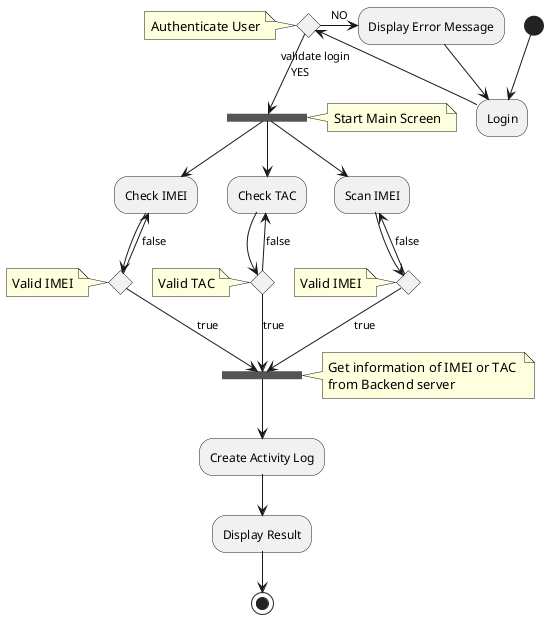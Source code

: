 @startuml
(*top)  --> "Login"
If "validate login" then
note left: Authenticate User
--> [YES] ===B1===
note right: Start Main Screen
--> "Check IMEI"
If "" then
note left: Valid IMEI
  -->[true] ==B2==
note right: Get information of IMEI or TAC \nfrom Backend server

else
  -->[false] "Check IMEI"
endif

===B1=== --> "Check TAC"
If "" then
note left: Valid TAC
  -->[true] ==B2==
else
  -->[false] "Check TAC"
endif

===B1=== --> "Scan IMEI"
If "" then
note left: Valid IMEI
  -->[true] ==B2==
  --> "Create Activity Log"
  --> "Display Result"
  -->(*)
else

  -->[false] "Scan IMEI"

endif


else
-right-> [NO] "Display Error Message"
--> "Login"
endif

@enduml